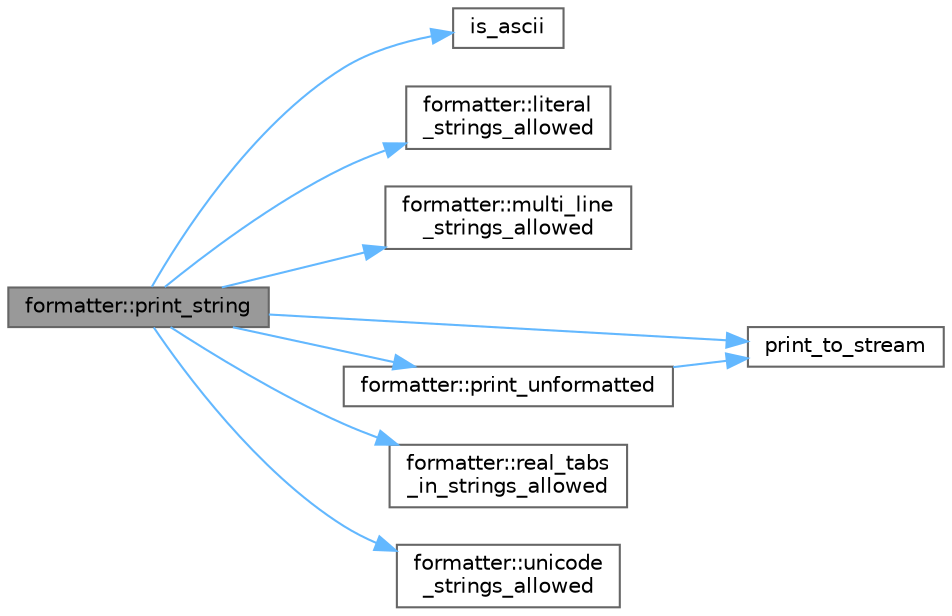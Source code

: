 digraph "formatter::print_string"
{
 // LATEX_PDF_SIZE
  bgcolor="transparent";
  edge [fontname=Helvetica,fontsize=10,labelfontname=Helvetica,labelfontsize=10];
  node [fontname=Helvetica,fontsize=10,shape=box,height=0.2,width=0.4];
  rankdir="LR";
  Node1 [id="Node000001",label="formatter::print_string",height=0.2,width=0.4,color="gray40", fillcolor="grey60", style="filled", fontcolor="black",tooltip=" "];
  Node1 -> Node2 [id="edge1_Node000001_Node000002",color="steelblue1",style="solid",tooltip=" "];
  Node2 [id="Node000002",label="is_ascii",height=0.2,width=0.4,color="grey40", fillcolor="white", style="filled",URL="$toml_8h.html#a59540c22f4b7e10864095f21c67e0c69",tooltip=" "];
  Node1 -> Node3 [id="edge2_Node000001_Node000003",color="steelblue1",style="solid",tooltip=" "];
  Node3 [id="Node000003",label="formatter::literal\l_strings_allowed",height=0.2,width=0.4,color="grey40", fillcolor="white", style="filled",URL="$classformatter.html#ad01d4bbbcb6a7b7eea07028c8db41ece",tooltip=" "];
  Node1 -> Node4 [id="edge3_Node000001_Node000004",color="steelblue1",style="solid",tooltip=" "];
  Node4 [id="Node000004",label="formatter::multi_line\l_strings_allowed",height=0.2,width=0.4,color="grey40", fillcolor="white", style="filled",URL="$classformatter.html#a2c5c11209bcde97d39b08d2e1a159f04",tooltip=" "];
  Node1 -> Node5 [id="edge4_Node000001_Node000005",color="steelblue1",style="solid",tooltip=" "];
  Node5 [id="Node000005",label="print_to_stream",height=0.2,width=0.4,color="grey40", fillcolor="white", style="filled",URL="$toml_8h.html#a3ecc6f4250547523307312cbff28007e",tooltip=" "];
  Node1 -> Node6 [id="edge5_Node000001_Node000006",color="steelblue1",style="solid",tooltip=" "];
  Node6 [id="Node000006",label="formatter::print_unformatted",height=0.2,width=0.4,color="grey40", fillcolor="white", style="filled",URL="$classformatter.html#a58f997ca9e132ba8a0522be8d5709f17",tooltip=" "];
  Node6 -> Node5 [id="edge6_Node000006_Node000005",color="steelblue1",style="solid",tooltip=" "];
  Node1 -> Node7 [id="edge7_Node000001_Node000007",color="steelblue1",style="solid",tooltip=" "];
  Node7 [id="Node000007",label="formatter::real_tabs\l_in_strings_allowed",height=0.2,width=0.4,color="grey40", fillcolor="white", style="filled",URL="$classformatter.html#a70244c9a53ff8dcdda99788ff7048aed",tooltip=" "];
  Node1 -> Node8 [id="edge8_Node000001_Node000008",color="steelblue1",style="solid",tooltip=" "];
  Node8 [id="Node000008",label="formatter::unicode\l_strings_allowed",height=0.2,width=0.4,color="grey40", fillcolor="white", style="filled",URL="$classformatter.html#a8337456ce8d93a5b60fb3b3e4d467ef2",tooltip=" "];
}
